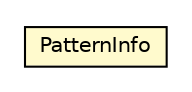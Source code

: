 #!/usr/local/bin/dot
#
# Class diagram 
# Generated by UMLGraph version R5_6-24-gf6e263 (http://www.umlgraph.org/)
#

digraph G {
	edge [fontname="Helvetica",fontsize=10,labelfontname="Helvetica",labelfontsize=10];
	node [fontname="Helvetica",fontsize=10,shape=plaintext];
	nodesep=0.25;
	ranksep=0.5;
	// org.universAAL.tools.logmonitor.util.PatternInfo
	c6083478 [label=<<table title="org.universAAL.tools.logmonitor.util.PatternInfo" border="0" cellborder="1" cellspacing="0" cellpadding="2" port="p" bgcolor="lemonChiffon" href="./PatternInfo.html">
		<tr><td><table border="0" cellspacing="0" cellpadding="1">
<tr><td align="center" balign="center"> PatternInfo </td></tr>
		</table></td></tr>
		</table>>, URL="./PatternInfo.html", fontname="Helvetica", fontcolor="black", fontsize=10.0];
}

